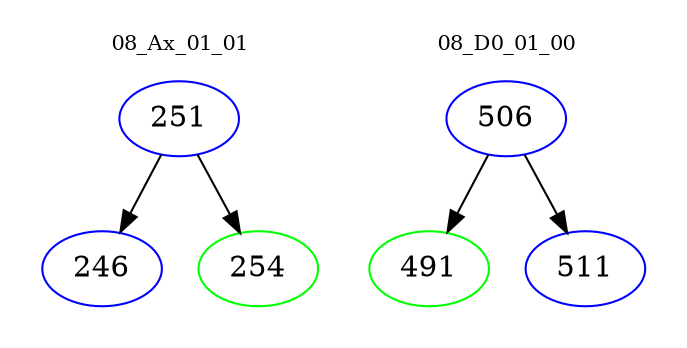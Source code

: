 digraph{
subgraph cluster_0 {
color = white
label = "08_Ax_01_01";
fontsize=10;
T0_251 [label="251", color="blue"]
T0_251 -> T0_246 [color="black"]
T0_246 [label="246", color="blue"]
T0_251 -> T0_254 [color="black"]
T0_254 [label="254", color="green"]
}
subgraph cluster_1 {
color = white
label = "08_D0_01_00";
fontsize=10;
T1_506 [label="506", color="blue"]
T1_506 -> T1_491 [color="black"]
T1_491 [label="491", color="green"]
T1_506 -> T1_511 [color="black"]
T1_511 [label="511", color="blue"]
}
}
